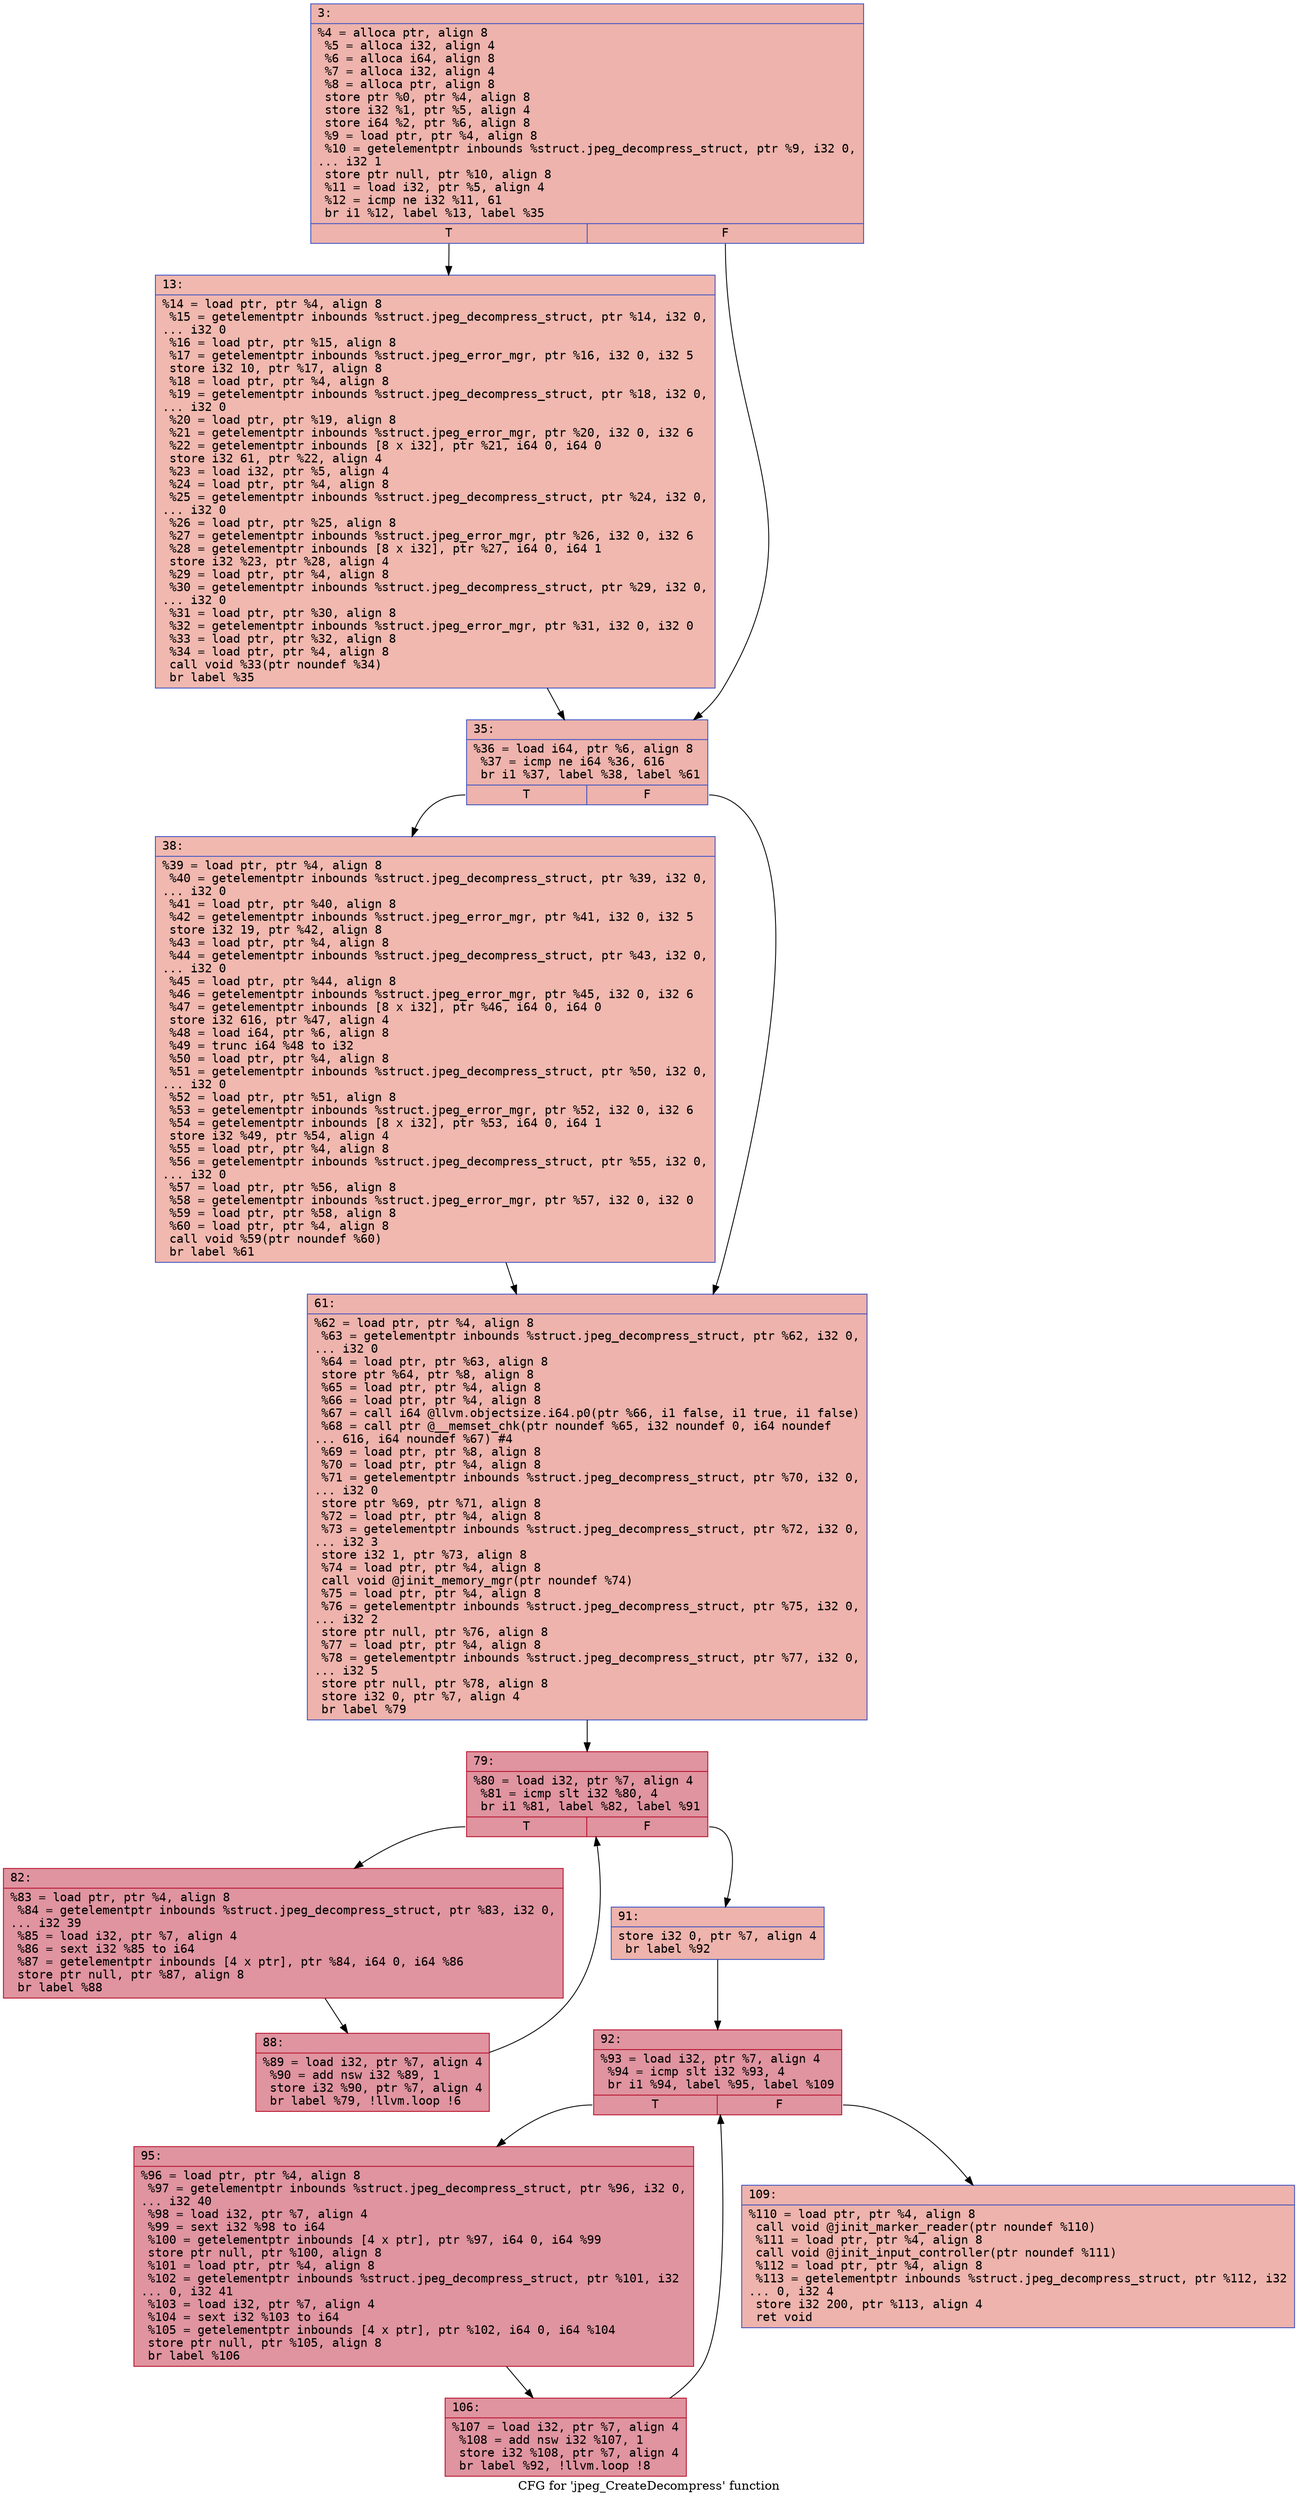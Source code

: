 digraph "CFG for 'jpeg_CreateDecompress' function" {
	label="CFG for 'jpeg_CreateDecompress' function";

	Node0x600003f71ef0 [shape=record,color="#3d50c3ff", style=filled, fillcolor="#d6524470" fontname="Courier",label="{3:\l|  %4 = alloca ptr, align 8\l  %5 = alloca i32, align 4\l  %6 = alloca i64, align 8\l  %7 = alloca i32, align 4\l  %8 = alloca ptr, align 8\l  store ptr %0, ptr %4, align 8\l  store i32 %1, ptr %5, align 4\l  store i64 %2, ptr %6, align 8\l  %9 = load ptr, ptr %4, align 8\l  %10 = getelementptr inbounds %struct.jpeg_decompress_struct, ptr %9, i32 0,\l... i32 1\l  store ptr null, ptr %10, align 8\l  %11 = load i32, ptr %5, align 4\l  %12 = icmp ne i32 %11, 61\l  br i1 %12, label %13, label %35\l|{<s0>T|<s1>F}}"];
	Node0x600003f71ef0:s0 -> Node0x600003f71f40[tooltip="3 -> 13\nProbability 50.00%" ];
	Node0x600003f71ef0:s1 -> Node0x600003f71f90[tooltip="3 -> 35\nProbability 50.00%" ];
	Node0x600003f71f40 [shape=record,color="#3d50c3ff", style=filled, fillcolor="#dc5d4a70" fontname="Courier",label="{13:\l|  %14 = load ptr, ptr %4, align 8\l  %15 = getelementptr inbounds %struct.jpeg_decompress_struct, ptr %14, i32 0,\l... i32 0\l  %16 = load ptr, ptr %15, align 8\l  %17 = getelementptr inbounds %struct.jpeg_error_mgr, ptr %16, i32 0, i32 5\l  store i32 10, ptr %17, align 8\l  %18 = load ptr, ptr %4, align 8\l  %19 = getelementptr inbounds %struct.jpeg_decompress_struct, ptr %18, i32 0,\l... i32 0\l  %20 = load ptr, ptr %19, align 8\l  %21 = getelementptr inbounds %struct.jpeg_error_mgr, ptr %20, i32 0, i32 6\l  %22 = getelementptr inbounds [8 x i32], ptr %21, i64 0, i64 0\l  store i32 61, ptr %22, align 4\l  %23 = load i32, ptr %5, align 4\l  %24 = load ptr, ptr %4, align 8\l  %25 = getelementptr inbounds %struct.jpeg_decompress_struct, ptr %24, i32 0,\l... i32 0\l  %26 = load ptr, ptr %25, align 8\l  %27 = getelementptr inbounds %struct.jpeg_error_mgr, ptr %26, i32 0, i32 6\l  %28 = getelementptr inbounds [8 x i32], ptr %27, i64 0, i64 1\l  store i32 %23, ptr %28, align 4\l  %29 = load ptr, ptr %4, align 8\l  %30 = getelementptr inbounds %struct.jpeg_decompress_struct, ptr %29, i32 0,\l... i32 0\l  %31 = load ptr, ptr %30, align 8\l  %32 = getelementptr inbounds %struct.jpeg_error_mgr, ptr %31, i32 0, i32 0\l  %33 = load ptr, ptr %32, align 8\l  %34 = load ptr, ptr %4, align 8\l  call void %33(ptr noundef %34)\l  br label %35\l}"];
	Node0x600003f71f40 -> Node0x600003f71f90[tooltip="13 -> 35\nProbability 100.00%" ];
	Node0x600003f71f90 [shape=record,color="#3d50c3ff", style=filled, fillcolor="#d6524470" fontname="Courier",label="{35:\l|  %36 = load i64, ptr %6, align 8\l  %37 = icmp ne i64 %36, 616\l  br i1 %37, label %38, label %61\l|{<s0>T|<s1>F}}"];
	Node0x600003f71f90:s0 -> Node0x600003f71fe0[tooltip="35 -> 38\nProbability 50.00%" ];
	Node0x600003f71f90:s1 -> Node0x600003f72030[tooltip="35 -> 61\nProbability 50.00%" ];
	Node0x600003f71fe0 [shape=record,color="#3d50c3ff", style=filled, fillcolor="#dc5d4a70" fontname="Courier",label="{38:\l|  %39 = load ptr, ptr %4, align 8\l  %40 = getelementptr inbounds %struct.jpeg_decompress_struct, ptr %39, i32 0,\l... i32 0\l  %41 = load ptr, ptr %40, align 8\l  %42 = getelementptr inbounds %struct.jpeg_error_mgr, ptr %41, i32 0, i32 5\l  store i32 19, ptr %42, align 8\l  %43 = load ptr, ptr %4, align 8\l  %44 = getelementptr inbounds %struct.jpeg_decompress_struct, ptr %43, i32 0,\l... i32 0\l  %45 = load ptr, ptr %44, align 8\l  %46 = getelementptr inbounds %struct.jpeg_error_mgr, ptr %45, i32 0, i32 6\l  %47 = getelementptr inbounds [8 x i32], ptr %46, i64 0, i64 0\l  store i32 616, ptr %47, align 4\l  %48 = load i64, ptr %6, align 8\l  %49 = trunc i64 %48 to i32\l  %50 = load ptr, ptr %4, align 8\l  %51 = getelementptr inbounds %struct.jpeg_decompress_struct, ptr %50, i32 0,\l... i32 0\l  %52 = load ptr, ptr %51, align 8\l  %53 = getelementptr inbounds %struct.jpeg_error_mgr, ptr %52, i32 0, i32 6\l  %54 = getelementptr inbounds [8 x i32], ptr %53, i64 0, i64 1\l  store i32 %49, ptr %54, align 4\l  %55 = load ptr, ptr %4, align 8\l  %56 = getelementptr inbounds %struct.jpeg_decompress_struct, ptr %55, i32 0,\l... i32 0\l  %57 = load ptr, ptr %56, align 8\l  %58 = getelementptr inbounds %struct.jpeg_error_mgr, ptr %57, i32 0, i32 0\l  %59 = load ptr, ptr %58, align 8\l  %60 = load ptr, ptr %4, align 8\l  call void %59(ptr noundef %60)\l  br label %61\l}"];
	Node0x600003f71fe0 -> Node0x600003f72030[tooltip="38 -> 61\nProbability 100.00%" ];
	Node0x600003f72030 [shape=record,color="#3d50c3ff", style=filled, fillcolor="#d6524470" fontname="Courier",label="{61:\l|  %62 = load ptr, ptr %4, align 8\l  %63 = getelementptr inbounds %struct.jpeg_decompress_struct, ptr %62, i32 0,\l... i32 0\l  %64 = load ptr, ptr %63, align 8\l  store ptr %64, ptr %8, align 8\l  %65 = load ptr, ptr %4, align 8\l  %66 = load ptr, ptr %4, align 8\l  %67 = call i64 @llvm.objectsize.i64.p0(ptr %66, i1 false, i1 true, i1 false)\l  %68 = call ptr @__memset_chk(ptr noundef %65, i32 noundef 0, i64 noundef\l... 616, i64 noundef %67) #4\l  %69 = load ptr, ptr %8, align 8\l  %70 = load ptr, ptr %4, align 8\l  %71 = getelementptr inbounds %struct.jpeg_decompress_struct, ptr %70, i32 0,\l... i32 0\l  store ptr %69, ptr %71, align 8\l  %72 = load ptr, ptr %4, align 8\l  %73 = getelementptr inbounds %struct.jpeg_decompress_struct, ptr %72, i32 0,\l... i32 3\l  store i32 1, ptr %73, align 8\l  %74 = load ptr, ptr %4, align 8\l  call void @jinit_memory_mgr(ptr noundef %74)\l  %75 = load ptr, ptr %4, align 8\l  %76 = getelementptr inbounds %struct.jpeg_decompress_struct, ptr %75, i32 0,\l... i32 2\l  store ptr null, ptr %76, align 8\l  %77 = load ptr, ptr %4, align 8\l  %78 = getelementptr inbounds %struct.jpeg_decompress_struct, ptr %77, i32 0,\l... i32 5\l  store ptr null, ptr %78, align 8\l  store i32 0, ptr %7, align 4\l  br label %79\l}"];
	Node0x600003f72030 -> Node0x600003f72080[tooltip="61 -> 79\nProbability 100.00%" ];
	Node0x600003f72080 [shape=record,color="#b70d28ff", style=filled, fillcolor="#b70d2870" fontname="Courier",label="{79:\l|  %80 = load i32, ptr %7, align 4\l  %81 = icmp slt i32 %80, 4\l  br i1 %81, label %82, label %91\l|{<s0>T|<s1>F}}"];
	Node0x600003f72080:s0 -> Node0x600003f720d0[tooltip="79 -> 82\nProbability 96.88%" ];
	Node0x600003f72080:s1 -> Node0x600003f72170[tooltip="79 -> 91\nProbability 3.12%" ];
	Node0x600003f720d0 [shape=record,color="#b70d28ff", style=filled, fillcolor="#b70d2870" fontname="Courier",label="{82:\l|  %83 = load ptr, ptr %4, align 8\l  %84 = getelementptr inbounds %struct.jpeg_decompress_struct, ptr %83, i32 0,\l... i32 39\l  %85 = load i32, ptr %7, align 4\l  %86 = sext i32 %85 to i64\l  %87 = getelementptr inbounds [4 x ptr], ptr %84, i64 0, i64 %86\l  store ptr null, ptr %87, align 8\l  br label %88\l}"];
	Node0x600003f720d0 -> Node0x600003f72120[tooltip="82 -> 88\nProbability 100.00%" ];
	Node0x600003f72120 [shape=record,color="#b70d28ff", style=filled, fillcolor="#b70d2870" fontname="Courier",label="{88:\l|  %89 = load i32, ptr %7, align 4\l  %90 = add nsw i32 %89, 1\l  store i32 %90, ptr %7, align 4\l  br label %79, !llvm.loop !6\l}"];
	Node0x600003f72120 -> Node0x600003f72080[tooltip="88 -> 79\nProbability 100.00%" ];
	Node0x600003f72170 [shape=record,color="#3d50c3ff", style=filled, fillcolor="#d6524470" fontname="Courier",label="{91:\l|  store i32 0, ptr %7, align 4\l  br label %92\l}"];
	Node0x600003f72170 -> Node0x600003f721c0[tooltip="91 -> 92\nProbability 100.00%" ];
	Node0x600003f721c0 [shape=record,color="#b70d28ff", style=filled, fillcolor="#b70d2870" fontname="Courier",label="{92:\l|  %93 = load i32, ptr %7, align 4\l  %94 = icmp slt i32 %93, 4\l  br i1 %94, label %95, label %109\l|{<s0>T|<s1>F}}"];
	Node0x600003f721c0:s0 -> Node0x600003f72210[tooltip="92 -> 95\nProbability 96.88%" ];
	Node0x600003f721c0:s1 -> Node0x600003f722b0[tooltip="92 -> 109\nProbability 3.12%" ];
	Node0x600003f72210 [shape=record,color="#b70d28ff", style=filled, fillcolor="#b70d2870" fontname="Courier",label="{95:\l|  %96 = load ptr, ptr %4, align 8\l  %97 = getelementptr inbounds %struct.jpeg_decompress_struct, ptr %96, i32 0,\l... i32 40\l  %98 = load i32, ptr %7, align 4\l  %99 = sext i32 %98 to i64\l  %100 = getelementptr inbounds [4 x ptr], ptr %97, i64 0, i64 %99\l  store ptr null, ptr %100, align 8\l  %101 = load ptr, ptr %4, align 8\l  %102 = getelementptr inbounds %struct.jpeg_decompress_struct, ptr %101, i32\l... 0, i32 41\l  %103 = load i32, ptr %7, align 4\l  %104 = sext i32 %103 to i64\l  %105 = getelementptr inbounds [4 x ptr], ptr %102, i64 0, i64 %104\l  store ptr null, ptr %105, align 8\l  br label %106\l}"];
	Node0x600003f72210 -> Node0x600003f72260[tooltip="95 -> 106\nProbability 100.00%" ];
	Node0x600003f72260 [shape=record,color="#b70d28ff", style=filled, fillcolor="#b70d2870" fontname="Courier",label="{106:\l|  %107 = load i32, ptr %7, align 4\l  %108 = add nsw i32 %107, 1\l  store i32 %108, ptr %7, align 4\l  br label %92, !llvm.loop !8\l}"];
	Node0x600003f72260 -> Node0x600003f721c0[tooltip="106 -> 92\nProbability 100.00%" ];
	Node0x600003f722b0 [shape=record,color="#3d50c3ff", style=filled, fillcolor="#d6524470" fontname="Courier",label="{109:\l|  %110 = load ptr, ptr %4, align 8\l  call void @jinit_marker_reader(ptr noundef %110)\l  %111 = load ptr, ptr %4, align 8\l  call void @jinit_input_controller(ptr noundef %111)\l  %112 = load ptr, ptr %4, align 8\l  %113 = getelementptr inbounds %struct.jpeg_decompress_struct, ptr %112, i32\l... 0, i32 4\l  store i32 200, ptr %113, align 4\l  ret void\l}"];
}
